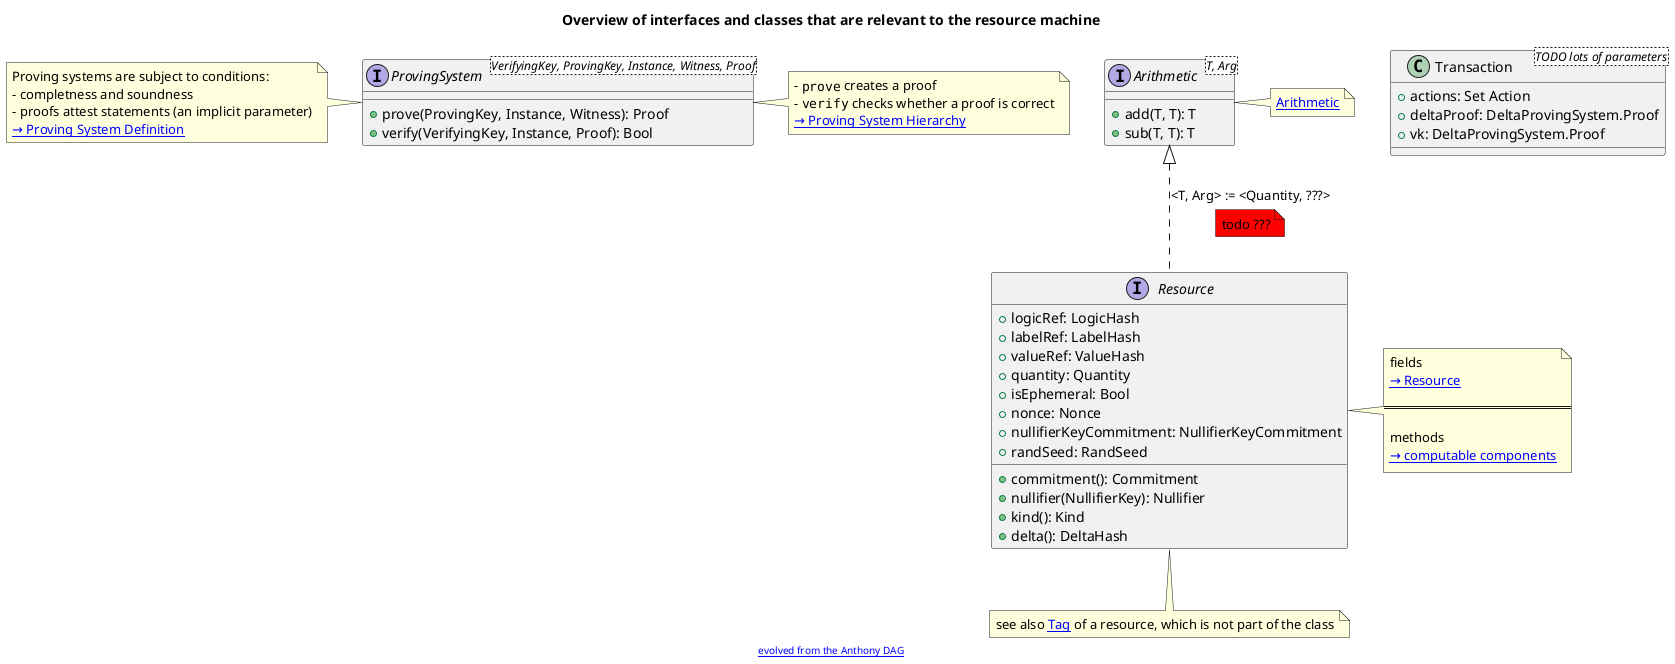 @startuml
' This is an overview of interfaces and classes that are relevant to the resource machine
title
Overview of interfaces and classes that are relevant to the resource machine
end title

' The proving system interface
interface "ProvingSystem<VerifyingKey, ProvingKey, Instance, Witness, Proof>" as PSI {
        ' create a proof
        +prove(ProvingKey, Instance, Witness): Proof
        ' check whether a proof is correct
        +verify(VerifyingKey, Instance, Proof): Bool
}
note right
- ""prove"" creates a proof
- ""verify"" checks whether a proof is correct
[[https://specs.anoma.net/v0.1.4/arch/system/state/resource_machine/primitive_interfaces/proving_system/index.html#proving-system-hierarchy → Proving System Hierarchy]]
end note
' note left of PSI
' test
' end note

note left of PSI
        Proving systems are subject to conditions:
        - completness and soundness
        - proofs attest statements (an implicit parameter)
        [[https://specs.anoma.net/latest/arch/system/state/resource_machine/primitive_interfaces/proving_system/proving_system_types.html#proving-system-definition → Proving System Definition]]
end note

' This is the interface of a `Arithmetic`
' TODO: do we want a group structure on T
interface "Arithmetic<T, Arg>" as Arithmetic {
        +add(T, T): T
        +sub(T, T): T
        ' do we want a zero TODO
}
note right
[[https://specs.anoma.net/v0.1.4/arch/system/state/resource_machine/primitive_interfaces/fixed_size_type/arithmetic.html Arithmetic]]
end note

'note below
' This is actually an additive group.
'end note

' This is the interface of a `resource`
interface Resource {
        ' logic reference, a logic hash
        +logicRef: LogicHash
        ' logic reference, a label hash
        +labelRef: LabelHash
        ' value reference, a value hash
        +valueRef: ValueHash
        ' quantity of Quantity type
        +quantity: Quantity
        ' whether or not the resource is ephemeral
        +isEphemeral: Bool
        ' nonce, a number used once
        +nonce: Nonce
        ' the nullifier key commitment
        +nullifierKeyCommitment: NullifierKeyCommitment
        ' a seed for pseudo-random number generation
        +randSeed: RandSeed
        ' computing a commitment to the resource
        +commitment(): Commitment
        ' computing the nullifier for this resource (requires the NK)
        +nullifier(NullifierKey): Nullifier
        ' computing the kind
        +kind(): Kind
        ' computing the delta
        +delta(): DeltaHash
}
note right of Resource
        fields
        [[https://specs.anoma.net/v0.1.4/arch/system/state/resource_machine/data_structures/resource/index.html#resource → Resource]]

        ===

        methods
        [[https://specs.anoma.net/v0.1.4/arch/system/state/resource_machine/primitive_interfaces/fixed_size_type/hash.html#hash-interface-diagram → computable components]]
end note
note bottom of Resource
see also [[https://specs.anoma.net/v0.1.4/arch/system/state/resource_machine/data_structures/resource/computable_components/introduction.html?h=resource+tag#tag Tag]] of a resource, which is not part of the class
end note

Arithmetic <|-[dashed]- Resource: <T, Arg> := <Quantity, ???>
note bottom on link #red
todo ???
end note


class "Transaction<TODO lots of parameters>" as Transaction {
        ' these are not any more neede
        ' +CMTreeRoots: Set CMtree.Value
        +actions: Set Action
        +deltaProof: DeltaProvingSystem.Proof
        +vk: DeltaProvingSystem.Proof
        /' TODO: sort the interface out
         ' +create(Set CMtree.Value, Set Actions): Transaction
         ' +compose(Transaction, Transaction): Transaction
         ' +verify(): Bool
         ' +delta(): DeltaHash
         '/
}
'--------------------------------------------------------------------------------'
footer "[[https://tinyurl.com/anthonydag evolved from the Anthony DAG]]"
@enduml
